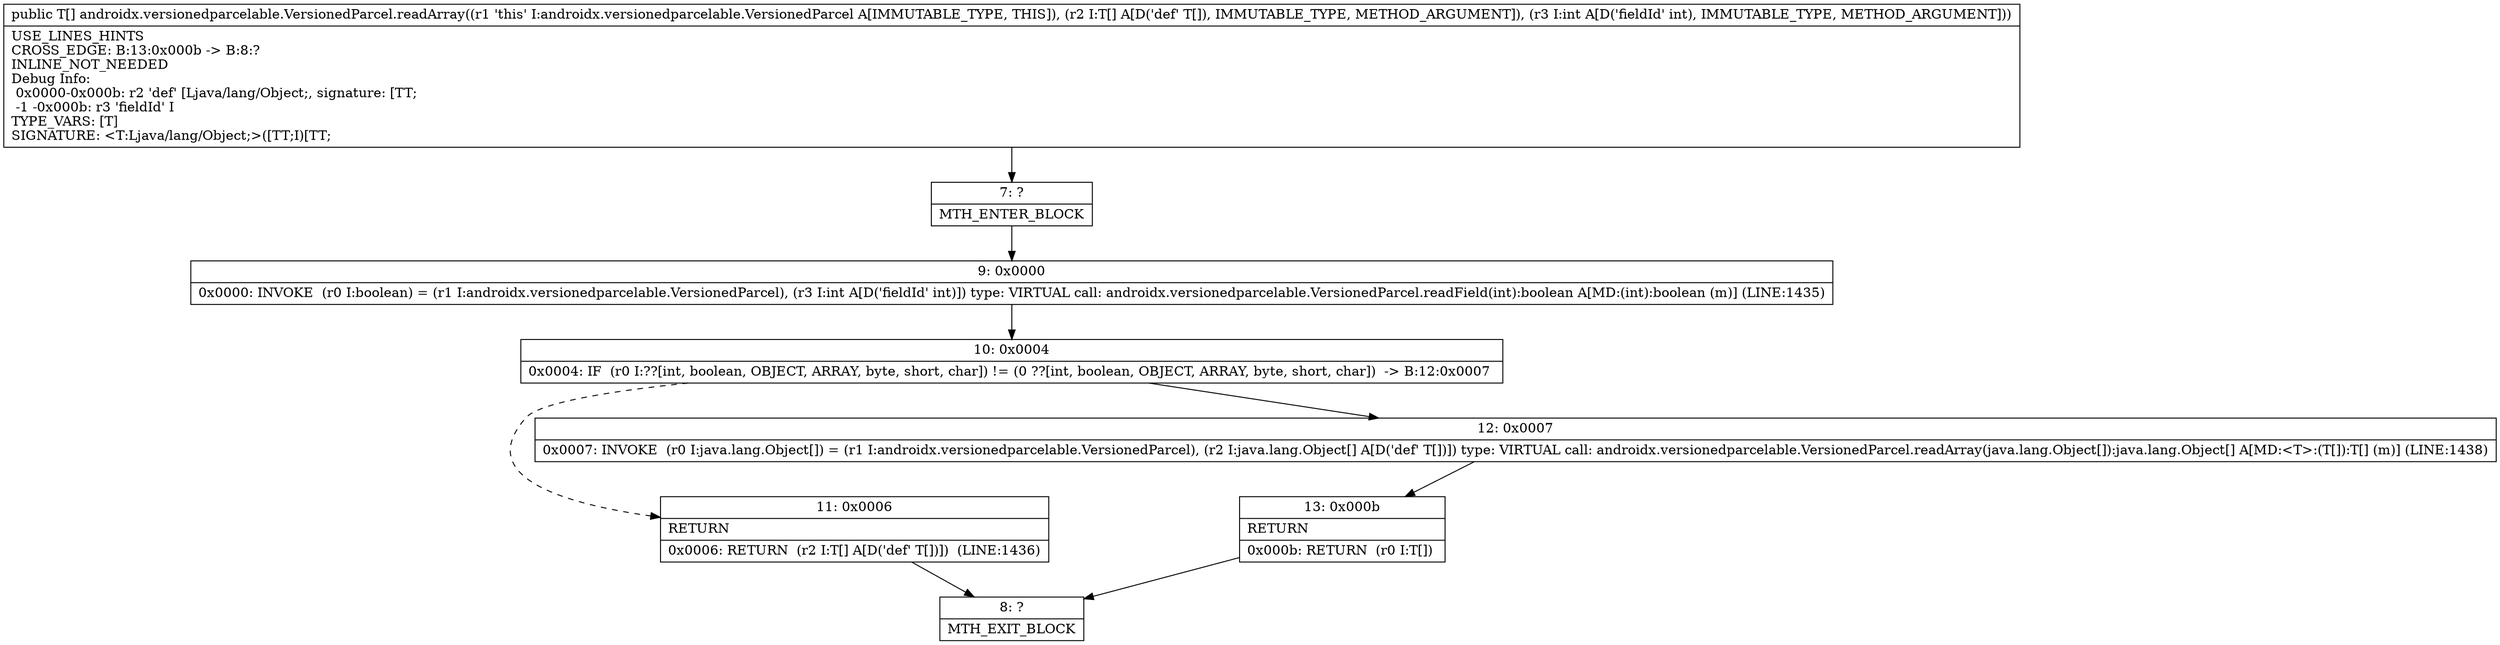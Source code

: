 digraph "CFG forandroidx.versionedparcelable.VersionedParcel.readArray([Ljava\/lang\/Object;I)[Ljava\/lang\/Object;" {
Node_7 [shape=record,label="{7\:\ ?|MTH_ENTER_BLOCK\l}"];
Node_9 [shape=record,label="{9\:\ 0x0000|0x0000: INVOKE  (r0 I:boolean) = (r1 I:androidx.versionedparcelable.VersionedParcel), (r3 I:int A[D('fieldId' int)]) type: VIRTUAL call: androidx.versionedparcelable.VersionedParcel.readField(int):boolean A[MD:(int):boolean (m)] (LINE:1435)\l}"];
Node_10 [shape=record,label="{10\:\ 0x0004|0x0004: IF  (r0 I:??[int, boolean, OBJECT, ARRAY, byte, short, char]) != (0 ??[int, boolean, OBJECT, ARRAY, byte, short, char])  \-\> B:12:0x0007 \l}"];
Node_11 [shape=record,label="{11\:\ 0x0006|RETURN\l|0x0006: RETURN  (r2 I:T[] A[D('def' T[])])  (LINE:1436)\l}"];
Node_8 [shape=record,label="{8\:\ ?|MTH_EXIT_BLOCK\l}"];
Node_12 [shape=record,label="{12\:\ 0x0007|0x0007: INVOKE  (r0 I:java.lang.Object[]) = (r1 I:androidx.versionedparcelable.VersionedParcel), (r2 I:java.lang.Object[] A[D('def' T[])]) type: VIRTUAL call: androidx.versionedparcelable.VersionedParcel.readArray(java.lang.Object[]):java.lang.Object[] A[MD:\<T\>:(T[]):T[] (m)] (LINE:1438)\l}"];
Node_13 [shape=record,label="{13\:\ 0x000b|RETURN\l|0x000b: RETURN  (r0 I:T[]) \l}"];
MethodNode[shape=record,label="{public T[] androidx.versionedparcelable.VersionedParcel.readArray((r1 'this' I:androidx.versionedparcelable.VersionedParcel A[IMMUTABLE_TYPE, THIS]), (r2 I:T[] A[D('def' T[]), IMMUTABLE_TYPE, METHOD_ARGUMENT]), (r3 I:int A[D('fieldId' int), IMMUTABLE_TYPE, METHOD_ARGUMENT]))  | USE_LINES_HINTS\lCROSS_EDGE: B:13:0x000b \-\> B:8:?\lINLINE_NOT_NEEDED\lDebug Info:\l  0x0000\-0x000b: r2 'def' [Ljava\/lang\/Object;, signature: [TT;\l  \-1 \-0x000b: r3 'fieldId' I\lTYPE_VARS: [T]\lSIGNATURE: \<T:Ljava\/lang\/Object;\>([TT;I)[TT;\l}"];
MethodNode -> Node_7;Node_7 -> Node_9;
Node_9 -> Node_10;
Node_10 -> Node_11[style=dashed];
Node_10 -> Node_12;
Node_11 -> Node_8;
Node_12 -> Node_13;
Node_13 -> Node_8;
}

